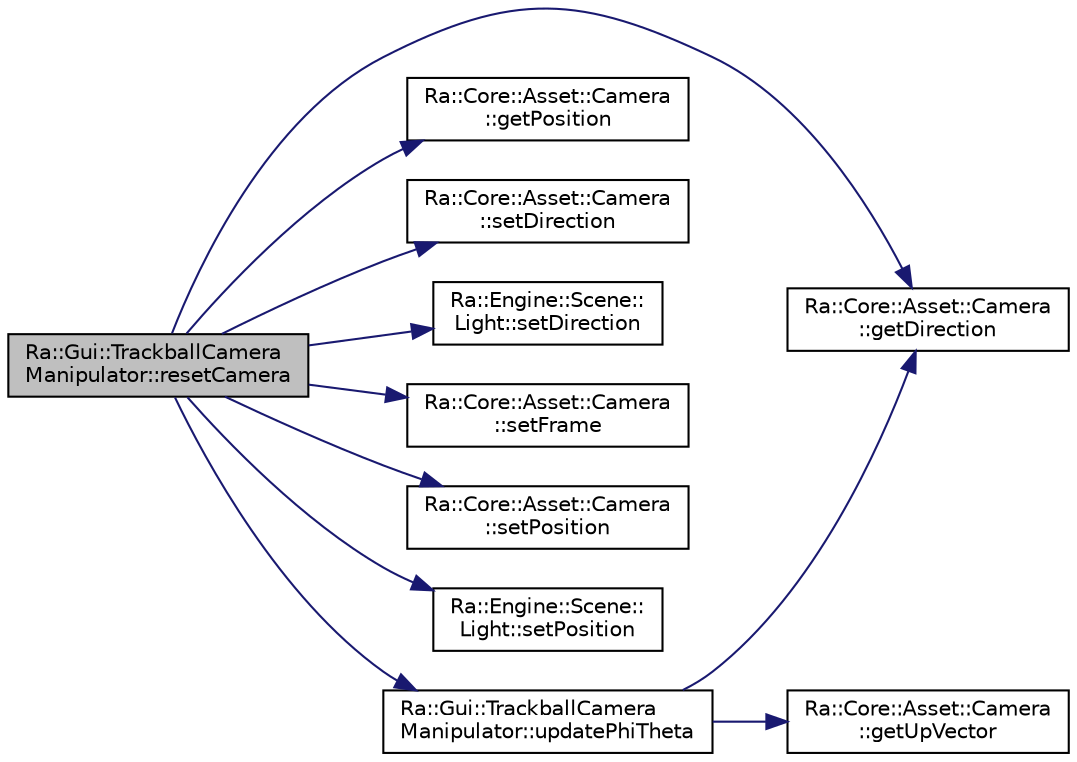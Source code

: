 digraph "Ra::Gui::TrackballCameraManipulator::resetCamera"
{
 // INTERACTIVE_SVG=YES
 // LATEX_PDF_SIZE
  edge [fontname="Helvetica",fontsize="10",labelfontname="Helvetica",labelfontsize="10"];
  node [fontname="Helvetica",fontsize="10",shape=record];
  rankdir="LR";
  Node1 [label="Ra::Gui::TrackballCamera\lManipulator::resetCamera",height=0.2,width=0.4,color="black", fillcolor="grey75", style="filled", fontcolor="black",tooltip=" "];
  Node1 -> Node2 [color="midnightblue",fontsize="10",style="solid",fontname="Helvetica"];
  Node2 [label="Ra::Core::Asset::Camera\l::getDirection",height=0.2,width=0.4,color="black", fillcolor="white", style="filled",URL="$classRa_1_1Core_1_1Asset_1_1Camera.html#aec6212574317a5395be2b49c19a90466",tooltip="Return the direction the camera is looking at."];
  Node1 -> Node3 [color="midnightblue",fontsize="10",style="solid",fontname="Helvetica"];
  Node3 [label="Ra::Core::Asset::Camera\l::getPosition",height=0.2,width=0.4,color="black", fillcolor="white", style="filled",URL="$classRa_1_1Core_1_1Asset_1_1Camera.html#a773a6d2a393cf8ec195afffe2030ed22",tooltip="Return the position."];
  Node1 -> Node4 [color="midnightblue",fontsize="10",style="solid",fontname="Helvetica"];
  Node4 [label="Ra::Core::Asset::Camera\l::setDirection",height=0.2,width=0.4,color="black", fillcolor="white", style="filled",URL="$classRa_1_1Core_1_1Asset_1_1Camera.html#a67f5d41f4d6814ffd247f6975feea06e",tooltip=" "];
  Node1 -> Node5 [color="midnightblue",fontsize="10",style="solid",fontname="Helvetica"];
  Node5 [label="Ra::Engine::Scene::\lLight::setDirection",height=0.2,width=0.4,color="black", fillcolor="white", style="filled",URL="$classRa_1_1Engine_1_1Scene_1_1Light.html#ae0f8f50409ee68466a207b46f6f82fb7",tooltip=" "];
  Node1 -> Node6 [color="midnightblue",fontsize="10",style="solid",fontname="Helvetica"];
  Node6 [label="Ra::Core::Asset::Camera\l::setFrame",height=0.2,width=0.4,color="black", fillcolor="white", style="filled",URL="$classRa_1_1Core_1_1Asset_1_1Camera.html#ac5e49d14a044ec5c39666cab662f3ba3",tooltip="Set the frame of the camera to frame."];
  Node1 -> Node7 [color="midnightblue",fontsize="10",style="solid",fontname="Helvetica"];
  Node7 [label="Ra::Core::Asset::Camera\l::setPosition",height=0.2,width=0.4,color="black", fillcolor="white", style="filled",URL="$classRa_1_1Core_1_1Asset_1_1Camera.html#a33bf3b0da9ac280753bd8b141821fa6d",tooltip="Set the position of the camera to position."];
  Node1 -> Node8 [color="midnightblue",fontsize="10",style="solid",fontname="Helvetica"];
  Node8 [label="Ra::Engine::Scene::\lLight::setPosition",height=0.2,width=0.4,color="black", fillcolor="white", style="filled",URL="$classRa_1_1Engine_1_1Scene_1_1Light.html#aff5fe72f3c665098c2c985a22ed46e6f",tooltip=" "];
  Node1 -> Node9 [color="midnightblue",fontsize="10",style="solid",fontname="Helvetica"];
  Node9 [label="Ra::Gui::TrackballCamera\lManipulator::updatePhiTheta",height=0.2,width=0.4,color="black", fillcolor="white", style="filled",URL="$classRa_1_1Gui_1_1TrackballCameraManipulator.html#ad7880fb45a56841fd743fb3ad80c2592",tooltip="Update the polar coordinates of the Camera w.r.t. the trackball center."];
  Node9 -> Node2 [color="midnightblue",fontsize="10",style="solid",fontname="Helvetica"];
  Node9 -> Node10 [color="midnightblue",fontsize="10",style="solid",fontname="Helvetica"];
  Node10 [label="Ra::Core::Asset::Camera\l::getUpVector",height=0.2,width=0.4,color="black", fillcolor="white", style="filled",URL="$classRa_1_1Core_1_1Asset_1_1Camera.html#a857b2f451204f40344a4f0eb8a44c496",tooltip="Return the up vector."];
}

